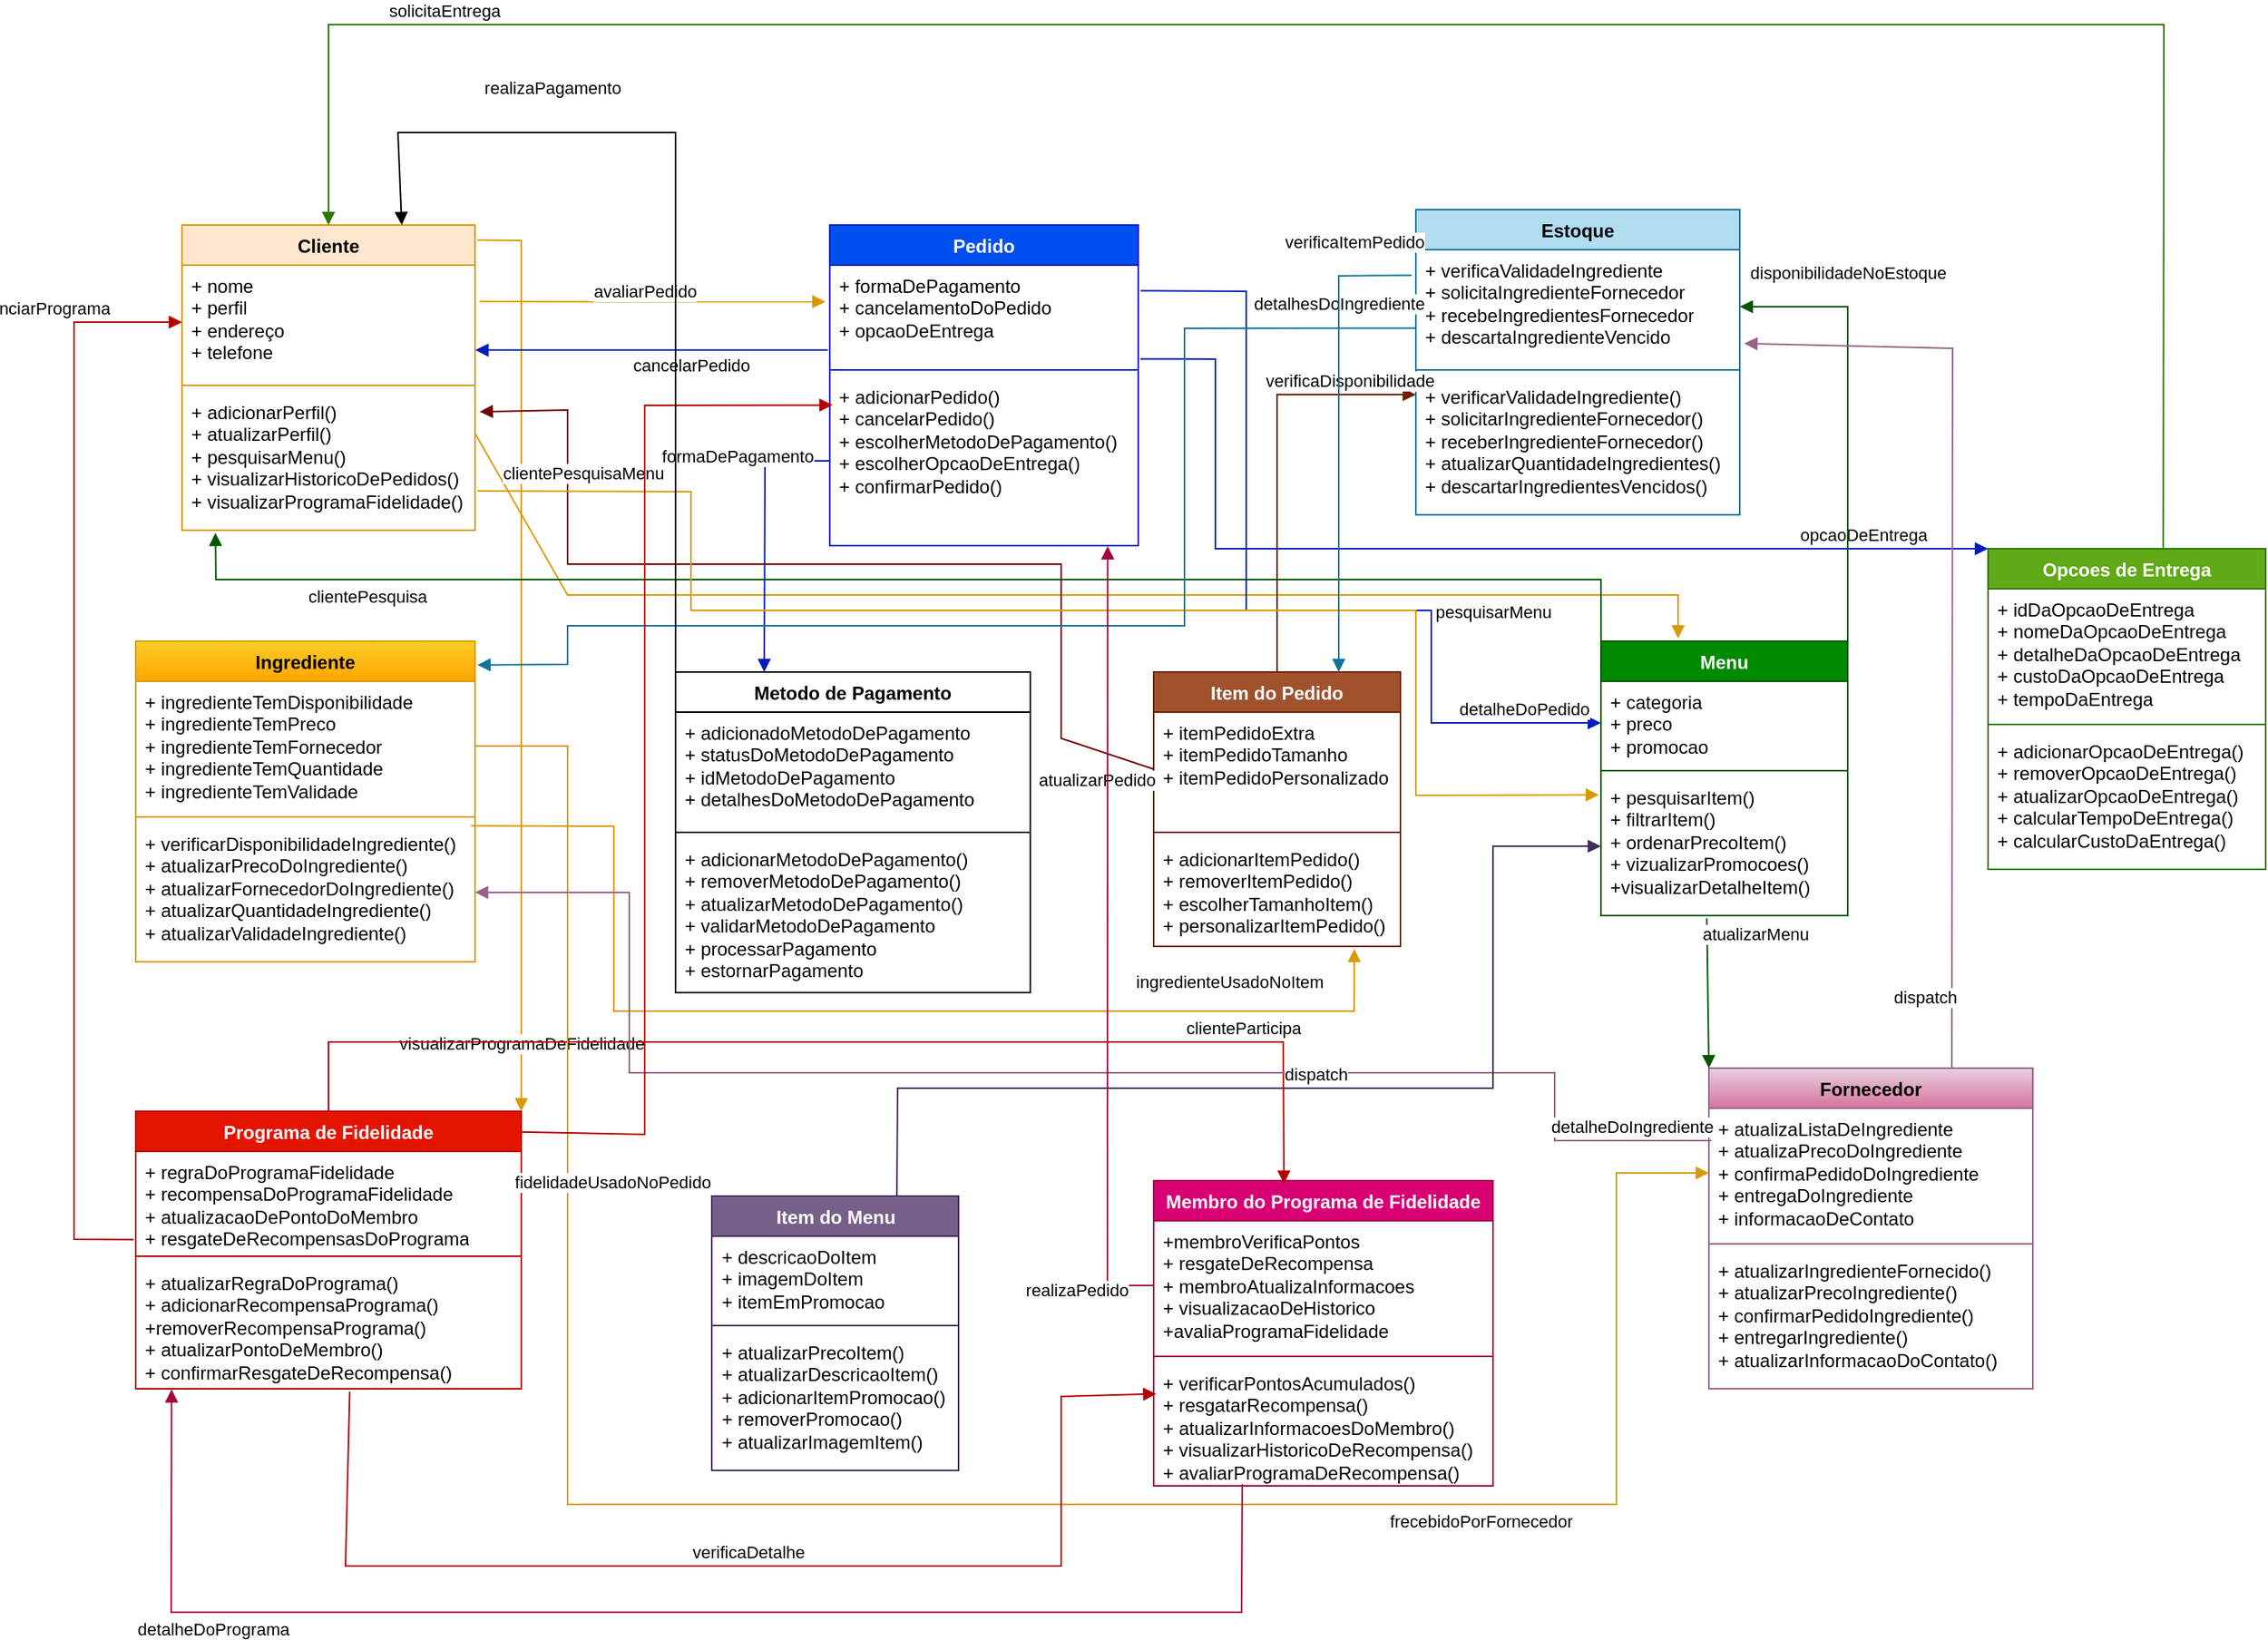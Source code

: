 <mxfile version="22.1.3" type="github">
  <diagram name="Página-1" id="5O7cRMRqZRUvrx7SDlgD">
    <mxGraphModel dx="2084" dy="1795" grid="1" gridSize="10" guides="1" tooltips="1" connect="1" arrows="1" fold="1" page="1" pageScale="1" pageWidth="827" pageHeight="1169" math="0" shadow="0">
      <root>
        <mxCell id="0" />
        <mxCell id="1" parent="0" />
        <mxCell id="g3hn1IlEVX78LOTDJilL-13" value="&lt;font style=&quot;vertical-align: inherit;&quot;&gt;&lt;font style=&quot;vertical-align: inherit;&quot;&gt;Cliente&lt;/font&gt;&lt;/font&gt;" style="swimlane;fontStyle=1;align=center;verticalAlign=top;childLayout=stackLayout;horizontal=1;startSize=26;horizontalStack=0;resizeParent=1;resizeParentMax=0;resizeLast=0;collapsible=1;marginBottom=0;whiteSpace=wrap;html=1;fillColor=#ffe6cc;strokeColor=#d79b00;" vertex="1" parent="1">
          <mxGeometry x="70" y="10" width="190" height="198" as="geometry">
            <mxRectangle x="40" y="10" width="80" height="30" as="alternateBounds" />
          </mxGeometry>
        </mxCell>
        <mxCell id="g3hn1IlEVX78LOTDJilL-14" value="&lt;font style=&quot;vertical-align: inherit;&quot;&gt;&lt;font style=&quot;vertical-align: inherit;&quot;&gt;&lt;font style=&quot;vertical-align: inherit;&quot;&gt;&lt;font style=&quot;vertical-align: inherit;&quot;&gt;&lt;font style=&quot;vertical-align: inherit;&quot;&gt;&lt;font style=&quot;vertical-align: inherit;&quot;&gt;+ nome &lt;/font&gt;&lt;/font&gt;&lt;br&gt;&lt;font style=&quot;vertical-align: inherit;&quot;&gt;&lt;font style=&quot;vertical-align: inherit;&quot;&gt;+ perfil &lt;/font&gt;&lt;/font&gt;&lt;br&gt;&lt;font style=&quot;vertical-align: inherit;&quot;&gt;&lt;font style=&quot;vertical-align: inherit;&quot;&gt;+ endereço &lt;/font&gt;&lt;/font&gt;&lt;br&gt;&lt;font style=&quot;vertical-align: inherit;&quot;&gt;&lt;font style=&quot;vertical-align: inherit;&quot;&gt;+ telefone&lt;/font&gt;&lt;/font&gt;&lt;br&gt;&lt;/font&gt;&lt;/font&gt;&lt;/font&gt;&lt;/font&gt;" style="text;strokeColor=none;fillColor=none;align=left;verticalAlign=top;spacingLeft=4;spacingRight=4;overflow=hidden;rotatable=0;points=[[0,0.5],[1,0.5]];portConstraint=eastwest;whiteSpace=wrap;html=1;" vertex="1" parent="g3hn1IlEVX78LOTDJilL-13">
          <mxGeometry y="26" width="190" height="74" as="geometry" />
        </mxCell>
        <mxCell id="g3hn1IlEVX78LOTDJilL-15" value="" style="line;strokeWidth=1;fillColor=none;align=left;verticalAlign=middle;spacingTop=-1;spacingLeft=3;spacingRight=3;rotatable=0;labelPosition=right;points=[];portConstraint=eastwest;strokeColor=inherit;" vertex="1" parent="g3hn1IlEVX78LOTDJilL-13">
          <mxGeometry y="100" width="190" height="8" as="geometry" />
        </mxCell>
        <mxCell id="g3hn1IlEVX78LOTDJilL-16" value="&lt;font style=&quot;vertical-align: inherit;&quot;&gt;&lt;font style=&quot;vertical-align: inherit;&quot;&gt;&lt;font style=&quot;vertical-align: inherit;&quot;&gt;&lt;font style=&quot;vertical-align: inherit;&quot;&gt;&lt;font style=&quot;vertical-align: inherit;&quot;&gt;&lt;font style=&quot;vertical-align: inherit;&quot;&gt;&lt;font style=&quot;vertical-align: inherit;&quot;&gt;&lt;font style=&quot;vertical-align: inherit;&quot;&gt;+ adicionarPerfil() &lt;/font&gt;&lt;/font&gt;&lt;/font&gt;&lt;/font&gt;&lt;/font&gt;&lt;/font&gt;&lt;br&gt;&lt;font style=&quot;vertical-align: inherit;&quot;&gt;&lt;font style=&quot;vertical-align: inherit;&quot;&gt;&lt;font style=&quot;vertical-align: inherit;&quot;&gt;&lt;font style=&quot;vertical-align: inherit;&quot;&gt;&lt;font style=&quot;vertical-align: inherit;&quot;&gt;&lt;font style=&quot;vertical-align: inherit;&quot;&gt;+ atualizarPerfil() &lt;/font&gt;&lt;/font&gt;&lt;/font&gt;&lt;/font&gt;&lt;br&gt;&lt;/font&gt;&lt;/font&gt;&lt;font style=&quot;vertical-align: inherit;&quot;&gt;&lt;font style=&quot;vertical-align: inherit;&quot;&gt;&lt;font style=&quot;vertical-align: inherit;&quot;&gt;&lt;font style=&quot;vertical-align: inherit;&quot;&gt;&lt;font style=&quot;vertical-align: inherit;&quot;&gt;&lt;font style=&quot;vertical-align: inherit;&quot;&gt;+ pesquisarMenu() &lt;/font&gt;&lt;/font&gt;&lt;/font&gt;&lt;/font&gt;&lt;br&gt;&lt;/font&gt;&lt;/font&gt;&lt;font style=&quot;vertical-align: inherit;&quot;&gt;&lt;font style=&quot;vertical-align: inherit;&quot;&gt;&lt;font style=&quot;vertical-align: inherit;&quot;&gt;&lt;font style=&quot;vertical-align: inherit;&quot;&gt;&lt;font style=&quot;vertical-align: inherit;&quot;&gt;&lt;font style=&quot;vertical-align: inherit;&quot;&gt;+ visualizarHistoricoDePedidos()&lt;/font&gt;&lt;/font&gt;&lt;br&gt;&lt;/font&gt;&lt;/font&gt;&lt;/font&gt;&lt;/font&gt;&lt;font style=&quot;vertical-align: inherit;&quot;&gt;&lt;font style=&quot;vertical-align: inherit;&quot;&gt;&lt;font style=&quot;vertical-align: inherit;&quot;&gt;&lt;font style=&quot;vertical-align: inherit;&quot;&gt; + visualizarProgramaFidelidade()&lt;/font&gt;&lt;/font&gt;&lt;/font&gt;&lt;/font&gt;&lt;br&gt;&lt;/font&gt;&lt;/font&gt;" style="text;strokeColor=none;fillColor=none;align=left;verticalAlign=top;spacingLeft=4;spacingRight=4;overflow=hidden;rotatable=0;points=[[0,0.5],[1,0.5]];portConstraint=eastwest;whiteSpace=wrap;html=1;" vertex="1" parent="g3hn1IlEVX78LOTDJilL-13">
          <mxGeometry y="108" width="190" height="90" as="geometry" />
        </mxCell>
        <mxCell id="g3hn1IlEVX78LOTDJilL-17" value="&lt;font style=&quot;vertical-align: inherit;&quot;&gt;&lt;font style=&quot;vertical-align: inherit;&quot;&gt;Pedido&lt;/font&gt;&lt;/font&gt;" style="swimlane;fontStyle=1;align=center;verticalAlign=top;childLayout=stackLayout;horizontal=1;startSize=26;horizontalStack=0;resizeParent=1;resizeParentMax=0;resizeLast=0;collapsible=1;marginBottom=0;whiteSpace=wrap;html=1;fillColor=#0050ef;fontColor=#ffffff;strokeColor=#001DBC;" vertex="1" parent="1">
          <mxGeometry x="490" y="10" width="200" height="208" as="geometry">
            <mxRectangle x="390" y="10" width="80" height="30" as="alternateBounds" />
          </mxGeometry>
        </mxCell>
        <mxCell id="g3hn1IlEVX78LOTDJilL-18" value="&lt;font style=&quot;vertical-align: inherit;&quot;&gt;&lt;font style=&quot;vertical-align: inherit;&quot;&gt;&lt;font style=&quot;vertical-align: inherit;&quot;&gt;&lt;font style=&quot;vertical-align: inherit;&quot;&gt;+ formaDePagamento &lt;/font&gt;&lt;/font&gt;&lt;br&gt;&lt;font style=&quot;vertical-align: inherit;&quot;&gt;&lt;font style=&quot;vertical-align: inherit;&quot;&gt;+ cancelamentoDoPedido&lt;br&gt;&lt;/font&gt;&lt;/font&gt;&lt;font style=&quot;vertical-align: inherit;&quot;&gt;&lt;font style=&quot;vertical-align: inherit;&quot;&gt;+ opcaoDeEntrega&lt;/font&gt;&lt;/font&gt;&lt;br&gt;&lt;/font&gt;&lt;/font&gt;" style="text;strokeColor=none;fillColor=none;align=left;verticalAlign=top;spacingLeft=4;spacingRight=4;overflow=hidden;rotatable=0;points=[[0,0.5],[1,0.5]];portConstraint=eastwest;whiteSpace=wrap;html=1;" vertex="1" parent="g3hn1IlEVX78LOTDJilL-17">
          <mxGeometry y="26" width="200" height="64" as="geometry" />
        </mxCell>
        <mxCell id="g3hn1IlEVX78LOTDJilL-19" value="" style="line;strokeWidth=1;fillColor=none;align=left;verticalAlign=middle;spacingTop=-1;spacingLeft=3;spacingRight=3;rotatable=0;labelPosition=right;points=[];portConstraint=eastwest;strokeColor=inherit;" vertex="1" parent="g3hn1IlEVX78LOTDJilL-17">
          <mxGeometry y="90" width="200" height="8" as="geometry" />
        </mxCell>
        <mxCell id="g3hn1IlEVX78LOTDJilL-20" value="&lt;font style=&quot;vertical-align: inherit;&quot;&gt;&lt;font style=&quot;vertical-align: inherit;&quot;&gt;&lt;font style=&quot;vertical-align: inherit;&quot;&gt;&lt;font style=&quot;vertical-align: inherit;&quot;&gt;&lt;font style=&quot;vertical-align: inherit;&quot;&gt;&lt;font style=&quot;vertical-align: inherit;&quot;&gt;&lt;font style=&quot;vertical-align: inherit;&quot;&gt;&lt;font style=&quot;vertical-align: inherit;&quot;&gt;+ adicionarPedido() &lt;/font&gt;&lt;/font&gt;&lt;/font&gt;&lt;/font&gt;&lt;br&gt;&lt;font style=&quot;vertical-align: inherit;&quot;&gt;&lt;font style=&quot;vertical-align: inherit;&quot;&gt;&lt;font style=&quot;vertical-align: inherit;&quot;&gt;&lt;font style=&quot;vertical-align: inherit;&quot;&gt;+ cancelarPedido() &lt;/font&gt;&lt;/font&gt;&lt;/font&gt;&lt;/font&gt;&lt;/font&gt;&lt;/font&gt;&lt;br&gt;&lt;font style=&quot;vertical-align: inherit;&quot;&gt;&lt;font style=&quot;vertical-align: inherit;&quot;&gt;&lt;font style=&quot;vertical-align: inherit;&quot;&gt;&lt;font style=&quot;vertical-align: inherit;&quot;&gt;&lt;font style=&quot;vertical-align: inherit;&quot;&gt;&lt;font style=&quot;vertical-align: inherit;&quot;&gt;+ escolherMetodoDePagamento()&lt;br&gt;&lt;/font&gt;&lt;/font&gt;&lt;/font&gt;&lt;/font&gt;&lt;/font&gt;&lt;/font&gt;&lt;font style=&quot;vertical-align: inherit;&quot;&gt;&lt;font style=&quot;vertical-align: inherit;&quot;&gt;+ escolherOpcaoDeEntrega()&lt;br&gt;&lt;/font&gt;&lt;/font&gt;&lt;font style=&quot;vertical-align: inherit;&quot;&gt;&lt;font style=&quot;vertical-align: inherit;&quot;&gt;+ confirmarPedido()&lt;/font&gt;&lt;/font&gt;&lt;br&gt;&lt;/font&gt;&lt;/font&gt;" style="text;strokeColor=none;fillColor=none;align=left;verticalAlign=top;spacingLeft=4;spacingRight=4;overflow=hidden;rotatable=0;points=[[0,0.5],[1,0.5]];portConstraint=eastwest;whiteSpace=wrap;html=1;" vertex="1" parent="g3hn1IlEVX78LOTDJilL-17">
          <mxGeometry y="98" width="200" height="110" as="geometry" />
        </mxCell>
        <mxCell id="g3hn1IlEVX78LOTDJilL-21" value="&lt;font style=&quot;vertical-align: inherit;&quot;&gt;&lt;font style=&quot;vertical-align: inherit;&quot;&gt;Item do Pedido&lt;/font&gt;&lt;/font&gt;" style="swimlane;fontStyle=1;align=center;verticalAlign=top;childLayout=stackLayout;horizontal=1;startSize=26;horizontalStack=0;resizeParent=1;resizeParentMax=0;resizeLast=0;collapsible=1;marginBottom=0;whiteSpace=wrap;html=1;fillColor=#a0522d;fontColor=#ffffff;strokeColor=#6D1F00;" vertex="1" parent="1">
          <mxGeometry x="700" y="300" width="160" height="178" as="geometry">
            <mxRectangle x="740" y="10" width="130" height="30" as="alternateBounds" />
          </mxGeometry>
        </mxCell>
        <mxCell id="g3hn1IlEVX78LOTDJilL-22" value="&lt;font style=&quot;vertical-align: inherit;&quot;&gt;&lt;font style=&quot;vertical-align: inherit;&quot;&gt;&lt;font style=&quot;vertical-align: inherit;&quot;&gt;&lt;font style=&quot;vertical-align: inherit;&quot;&gt;+ itemPedidoExtra&lt;br&gt;+ itemPedidoTamanho&lt;br&gt;+ itemPedidoPersonalizado&lt;br&gt;&lt;/font&gt;&lt;/font&gt;&lt;/font&gt;&lt;/font&gt;" style="text;strokeColor=none;fillColor=none;align=left;verticalAlign=top;spacingLeft=4;spacingRight=4;overflow=hidden;rotatable=0;points=[[0,0.5],[1,0.5]];portConstraint=eastwest;whiteSpace=wrap;html=1;" vertex="1" parent="g3hn1IlEVX78LOTDJilL-21">
          <mxGeometry y="26" width="160" height="74" as="geometry" />
        </mxCell>
        <mxCell id="g3hn1IlEVX78LOTDJilL-23" value="" style="line;strokeWidth=1;fillColor=none;align=left;verticalAlign=middle;spacingTop=-1;spacingLeft=3;spacingRight=3;rotatable=0;labelPosition=right;points=[];portConstraint=eastwest;strokeColor=inherit;" vertex="1" parent="g3hn1IlEVX78LOTDJilL-21">
          <mxGeometry y="100" width="160" height="8" as="geometry" />
        </mxCell>
        <mxCell id="g3hn1IlEVX78LOTDJilL-24" value="&lt;font style=&quot;vertical-align: inherit;&quot;&gt;&lt;font style=&quot;vertical-align: inherit;&quot;&gt;&lt;font style=&quot;vertical-align: inherit;&quot;&gt;&lt;font style=&quot;vertical-align: inherit;&quot;&gt;+ adicionarItemPedido()&lt;br&gt;+ removerItemPedido()&lt;br&gt;+ escolherTamanhoItem()&lt;br&gt;+ personalizarItemPedido()&lt;br&gt;&lt;/font&gt;&lt;/font&gt;&lt;/font&gt;&lt;/font&gt;" style="text;strokeColor=none;fillColor=none;align=left;verticalAlign=top;spacingLeft=4;spacingRight=4;overflow=hidden;rotatable=0;points=[[0,0.5],[1,0.5]];portConstraint=eastwest;whiteSpace=wrap;html=1;" vertex="1" parent="g3hn1IlEVX78LOTDJilL-21">
          <mxGeometry y="108" width="160" height="70" as="geometry" />
        </mxCell>
        <mxCell id="g3hn1IlEVX78LOTDJilL-25" value="&lt;font style=&quot;vertical-align: inherit;&quot;&gt;&lt;font style=&quot;vertical-align: inherit;&quot;&gt;Menu&lt;/font&gt;&lt;/font&gt;" style="swimlane;fontStyle=1;align=center;verticalAlign=top;childLayout=stackLayout;horizontal=1;startSize=26;horizontalStack=0;resizeParent=1;resizeParentMax=0;resizeLast=0;collapsible=1;marginBottom=0;whiteSpace=wrap;html=1;fillColor=#008a00;fontColor=#ffffff;strokeColor=#005700;" vertex="1" parent="1">
          <mxGeometry x="990" y="280" width="160" height="178" as="geometry">
            <mxRectangle x="990" y="10" width="70" height="30" as="alternateBounds" />
          </mxGeometry>
        </mxCell>
        <mxCell id="g3hn1IlEVX78LOTDJilL-26" value="&lt;font style=&quot;vertical-align: inherit;&quot;&gt;&lt;font style=&quot;vertical-align: inherit;&quot;&gt;+ categoria&lt;br&gt;+ preco&lt;br&gt;+ promocao&lt;br&gt;&lt;br&gt;&lt;/font&gt;&lt;/font&gt;" style="text;strokeColor=none;fillColor=none;align=left;verticalAlign=top;spacingLeft=4;spacingRight=4;overflow=hidden;rotatable=0;points=[[0,0.5],[1,0.5]];portConstraint=eastwest;whiteSpace=wrap;html=1;" vertex="1" parent="g3hn1IlEVX78LOTDJilL-25">
          <mxGeometry y="26" width="160" height="54" as="geometry" />
        </mxCell>
        <mxCell id="g3hn1IlEVX78LOTDJilL-27" value="" style="line;strokeWidth=1;fillColor=none;align=left;verticalAlign=middle;spacingTop=-1;spacingLeft=3;spacingRight=3;rotatable=0;labelPosition=right;points=[];portConstraint=eastwest;strokeColor=inherit;" vertex="1" parent="g3hn1IlEVX78LOTDJilL-25">
          <mxGeometry y="80" width="160" height="8" as="geometry" />
        </mxCell>
        <mxCell id="g3hn1IlEVX78LOTDJilL-28" value="&lt;font style=&quot;vertical-align: inherit;&quot;&gt;&lt;font style=&quot;vertical-align: inherit;&quot;&gt;+ pesquisarItem()&lt;br&gt;+ filtrarItem()&lt;br&gt;+ ordenarPrecoItem()&lt;br&gt;+ vizualizarPromocoes()&lt;br&gt;+visualizarDetalheItem()&lt;br&gt;&lt;/font&gt;&lt;/font&gt;" style="text;strokeColor=none;fillColor=none;align=left;verticalAlign=top;spacingLeft=4;spacingRight=4;overflow=hidden;rotatable=0;points=[[0,0.5],[1,0.5]];portConstraint=eastwest;whiteSpace=wrap;html=1;" vertex="1" parent="g3hn1IlEVX78LOTDJilL-25">
          <mxGeometry y="88" width="160" height="90" as="geometry" />
        </mxCell>
        <mxCell id="g3hn1IlEVX78LOTDJilL-29" value="&lt;font style=&quot;vertical-align: inherit;&quot;&gt;&lt;font style=&quot;vertical-align: inherit;&quot;&gt;Item do Menu&lt;/font&gt;&lt;/font&gt;" style="swimlane;fontStyle=1;align=center;verticalAlign=top;childLayout=stackLayout;horizontal=1;startSize=26;horizontalStack=0;resizeParent=1;resizeParentMax=0;resizeLast=0;collapsible=1;marginBottom=0;whiteSpace=wrap;html=1;fillColor=#76608a;fontColor=#ffffff;strokeColor=#432D57;" vertex="1" parent="1">
          <mxGeometry x="413.5" y="640" width="160" height="178" as="geometry">
            <mxRectangle x="400" y="280" width="120" height="30" as="alternateBounds" />
          </mxGeometry>
        </mxCell>
        <mxCell id="g3hn1IlEVX78LOTDJilL-30" value="&lt;font style=&quot;vertical-align: inherit;&quot;&gt;&lt;font style=&quot;vertical-align: inherit;&quot;&gt;+ descricaoDoItem&lt;br&gt;+ imagemDoItem&lt;br&gt;+ itemEmPromocao&lt;br&gt;&lt;/font&gt;&lt;/font&gt;" style="text;strokeColor=none;fillColor=none;align=left;verticalAlign=top;spacingLeft=4;spacingRight=4;overflow=hidden;rotatable=0;points=[[0,0.5],[1,0.5]];portConstraint=eastwest;whiteSpace=wrap;html=1;" vertex="1" parent="g3hn1IlEVX78LOTDJilL-29">
          <mxGeometry y="26" width="160" height="54" as="geometry" />
        </mxCell>
        <mxCell id="g3hn1IlEVX78LOTDJilL-31" value="" style="line;strokeWidth=1;fillColor=none;align=left;verticalAlign=middle;spacingTop=-1;spacingLeft=3;spacingRight=3;rotatable=0;labelPosition=right;points=[];portConstraint=eastwest;strokeColor=inherit;" vertex="1" parent="g3hn1IlEVX78LOTDJilL-29">
          <mxGeometry y="80" width="160" height="8" as="geometry" />
        </mxCell>
        <mxCell id="g3hn1IlEVX78LOTDJilL-32" value="&lt;font style=&quot;vertical-align: inherit;&quot;&gt;&lt;font style=&quot;vertical-align: inherit;&quot;&gt;+ atualizarPrecoItem()&lt;br&gt;+ atualizarDescricaoItem()&lt;br&gt;+ adicionarItemPromocao()&lt;br&gt;+ removerPromocao()&lt;br&gt;+ atualizarImagemItem()&lt;br&gt;&lt;/font&gt;&lt;/font&gt;" style="text;strokeColor=none;fillColor=none;align=left;verticalAlign=top;spacingLeft=4;spacingRight=4;overflow=hidden;rotatable=0;points=[[0,0.5],[1,0.5]];portConstraint=eastwest;whiteSpace=wrap;html=1;" vertex="1" parent="g3hn1IlEVX78LOTDJilL-29">
          <mxGeometry y="88" width="160" height="90" as="geometry" />
        </mxCell>
        <mxCell id="g3hn1IlEVX78LOTDJilL-33" value="&lt;font style=&quot;vertical-align: inherit;&quot;&gt;&lt;font style=&quot;vertical-align: inherit;&quot;&gt;Estoque&lt;/font&gt;&lt;/font&gt;" style="swimlane;fontStyle=1;align=center;verticalAlign=top;childLayout=stackLayout;horizontal=1;startSize=26;horizontalStack=0;resizeParent=1;resizeParentMax=0;resizeLast=0;collapsible=1;marginBottom=0;whiteSpace=wrap;html=1;fillColor=#b1ddf0;strokeColor=#10739e;" vertex="1" parent="1">
          <mxGeometry x="870" width="210" height="198" as="geometry">
            <mxRectangle x="720" y="280" width="90" height="30" as="alternateBounds" />
          </mxGeometry>
        </mxCell>
        <mxCell id="g3hn1IlEVX78LOTDJilL-34" value="&lt;font style=&quot;vertical-align: inherit;&quot;&gt;&lt;font style=&quot;vertical-align: inherit;&quot;&gt;+ verificaValidadeIngrediente&lt;br&gt;+ solicitaIngredienteFornecedor&lt;br&gt;+ recebeIngredientesFornecedor&lt;br&gt;+ descartaIngredienteVencido&lt;br&gt;&lt;/font&gt;&lt;/font&gt;" style="text;strokeColor=none;fillColor=none;align=left;verticalAlign=top;spacingLeft=4;spacingRight=4;overflow=hidden;rotatable=0;points=[[0,0.5],[1,0.5]];portConstraint=eastwest;whiteSpace=wrap;html=1;" vertex="1" parent="g3hn1IlEVX78LOTDJilL-33">
          <mxGeometry y="26" width="210" height="74" as="geometry" />
        </mxCell>
        <mxCell id="g3hn1IlEVX78LOTDJilL-35" value="" style="line;strokeWidth=1;fillColor=none;align=left;verticalAlign=middle;spacingTop=-1;spacingLeft=3;spacingRight=3;rotatable=0;labelPosition=right;points=[];portConstraint=eastwest;strokeColor=inherit;" vertex="1" parent="g3hn1IlEVX78LOTDJilL-33">
          <mxGeometry y="100" width="210" height="8" as="geometry" />
        </mxCell>
        <mxCell id="g3hn1IlEVX78LOTDJilL-36" value="&lt;font style=&quot;vertical-align: inherit;&quot;&gt;&lt;font style=&quot;vertical-align: inherit;&quot;&gt;&lt;font style=&quot;vertical-align: inherit;&quot;&gt;&lt;font style=&quot;vertical-align: inherit;&quot;&gt;+ verificarValidadeIngrediente()&lt;br&gt;+ solicitarIngredienteFornecedor()&lt;br&gt;+ receberIngredienteFornecedor()&lt;br&gt;+ atualizarQuantidadeIngredientes()&lt;br&gt;+ descartarIngredientesVencidos()&lt;br&gt;&lt;/font&gt;&lt;/font&gt;&lt;/font&gt;&lt;/font&gt;" style="text;strokeColor=none;fillColor=none;align=left;verticalAlign=top;spacingLeft=4;spacingRight=4;overflow=hidden;rotatable=0;points=[[0,0.5],[1,0.5]];portConstraint=eastwest;whiteSpace=wrap;html=1;" vertex="1" parent="g3hn1IlEVX78LOTDJilL-33">
          <mxGeometry y="108" width="210" height="90" as="geometry" />
        </mxCell>
        <mxCell id="g3hn1IlEVX78LOTDJilL-37" value="&lt;font style=&quot;vertical-align: inherit;&quot;&gt;&lt;font style=&quot;vertical-align: inherit;&quot;&gt;Ingrediente&lt;/font&gt;&lt;/font&gt;" style="swimlane;fontStyle=1;align=center;verticalAlign=top;childLayout=stackLayout;horizontal=1;startSize=26;horizontalStack=0;resizeParent=1;resizeParentMax=0;resizeLast=0;collapsible=1;marginBottom=0;whiteSpace=wrap;html=1;fillColor=#ffcd28;gradientColor=#ffa500;strokeColor=#d79b00;" vertex="1" parent="1">
          <mxGeometry x="40" y="280" width="220" height="208" as="geometry">
            <mxRectangle x="40" y="250" width="110" height="30" as="alternateBounds" />
          </mxGeometry>
        </mxCell>
        <mxCell id="g3hn1IlEVX78LOTDJilL-38" value="&lt;font style=&quot;vertical-align: inherit;&quot;&gt;&lt;font style=&quot;vertical-align: inherit;&quot;&gt;+ ingredienteTemDisponibilidade&lt;br&gt;+ ingredienteTemPreco&lt;br&gt;+ ingredienteTemFornecedor&lt;br&gt;+ ingredienteTemQuantidade&lt;br&gt;+ ingredienteTemValidade&lt;br&gt;&lt;/font&gt;&lt;/font&gt;" style="text;strokeColor=none;fillColor=none;align=left;verticalAlign=top;spacingLeft=4;spacingRight=4;overflow=hidden;rotatable=0;points=[[0,0.5],[1,0.5]];portConstraint=eastwest;whiteSpace=wrap;html=1;" vertex="1" parent="g3hn1IlEVX78LOTDJilL-37">
          <mxGeometry y="26" width="220" height="84" as="geometry" />
        </mxCell>
        <mxCell id="g3hn1IlEVX78LOTDJilL-39" value="" style="line;strokeWidth=1;fillColor=none;align=left;verticalAlign=middle;spacingTop=-1;spacingLeft=3;spacingRight=3;rotatable=0;labelPosition=right;points=[];portConstraint=eastwest;strokeColor=inherit;" vertex="1" parent="g3hn1IlEVX78LOTDJilL-37">
          <mxGeometry y="110" width="220" height="8" as="geometry" />
        </mxCell>
        <mxCell id="g3hn1IlEVX78LOTDJilL-40" value="&lt;font style=&quot;vertical-align: inherit;&quot;&gt;&lt;font style=&quot;vertical-align: inherit;&quot;&gt;&lt;font style=&quot;vertical-align: inherit;&quot;&gt;&lt;font style=&quot;vertical-align: inherit;&quot;&gt;+ verificarDisponibilidadeIngrediente()&lt;br&gt;+ atualizarPrecoDoIngrediente()&lt;br&gt;+ atualizarFornecedorDoIngrediente()&lt;br&gt;+ atualizarQuantidadeIngrediente()&lt;br&gt;+ atualizarValidadeIngrediente()&lt;br&gt;&lt;/font&gt;&lt;/font&gt;&lt;/font&gt;&lt;/font&gt;" style="text;strokeColor=none;fillColor=none;align=left;verticalAlign=top;spacingLeft=4;spacingRight=4;overflow=hidden;rotatable=0;points=[[0,0.5],[1,0.5]];portConstraint=eastwest;whiteSpace=wrap;html=1;" vertex="1" parent="g3hn1IlEVX78LOTDJilL-37">
          <mxGeometry y="118" width="220" height="90" as="geometry" />
        </mxCell>
        <mxCell id="g3hn1IlEVX78LOTDJilL-41" value="&lt;font style=&quot;vertical-align: inherit;&quot;&gt;&lt;font style=&quot;vertical-align: inherit;&quot;&gt;Fornecedor&lt;/font&gt;&lt;/font&gt;" style="swimlane;fontStyle=1;align=center;verticalAlign=top;childLayout=stackLayout;horizontal=1;startSize=26;horizontalStack=0;resizeParent=1;resizeParentMax=0;resizeLast=0;collapsible=1;marginBottom=0;whiteSpace=wrap;html=1;fillColor=#e6d0de;gradientColor=#d5739d;strokeColor=#996185;" vertex="1" parent="1">
          <mxGeometry x="1060" y="557" width="210" height="208" as="geometry">
            <mxRectangle x="1000" y="280" width="110" height="30" as="alternateBounds" />
          </mxGeometry>
        </mxCell>
        <mxCell id="g3hn1IlEVX78LOTDJilL-42" value="&lt;font style=&quot;vertical-align: inherit;&quot;&gt;&lt;font style=&quot;vertical-align: inherit;&quot;&gt;+ atualizaListaDeIngrediente&lt;br&gt;+ atualizaPrecoDoIngrediente&lt;br&gt;+ confirmaPedidoDoIngrediente&lt;br&gt;+ entregaDoIngrediente&lt;br&gt;+ informacaoDeContato&lt;br&gt;&lt;/font&gt;&lt;/font&gt;" style="text;strokeColor=none;fillColor=none;align=left;verticalAlign=top;spacingLeft=4;spacingRight=4;overflow=hidden;rotatable=0;points=[[0,0.5],[1,0.5]];portConstraint=eastwest;whiteSpace=wrap;html=1;" vertex="1" parent="g3hn1IlEVX78LOTDJilL-41">
          <mxGeometry y="26" width="210" height="84" as="geometry" />
        </mxCell>
        <mxCell id="g3hn1IlEVX78LOTDJilL-43" value="" style="line;strokeWidth=1;fillColor=none;align=left;verticalAlign=middle;spacingTop=-1;spacingLeft=3;spacingRight=3;rotatable=0;labelPosition=right;points=[];portConstraint=eastwest;strokeColor=inherit;" vertex="1" parent="g3hn1IlEVX78LOTDJilL-41">
          <mxGeometry y="110" width="210" height="8" as="geometry" />
        </mxCell>
        <mxCell id="g3hn1IlEVX78LOTDJilL-44" value="&lt;font style=&quot;vertical-align: inherit;&quot;&gt;&lt;font style=&quot;vertical-align: inherit;&quot;&gt;+ atualizarIngredienteFornecido()&lt;br&gt;+ atualizarPrecoIngrediente()&lt;br&gt;+ confirmarPedidoIngrediente()&lt;br&gt;+ entregarIngrediente()&lt;br&gt;+ atualizarInformacaoDoContato()&lt;br&gt;&lt;/font&gt;&lt;/font&gt;" style="text;strokeColor=none;fillColor=none;align=left;verticalAlign=top;spacingLeft=4;spacingRight=4;overflow=hidden;rotatable=0;points=[[0,0.5],[1,0.5]];portConstraint=eastwest;whiteSpace=wrap;html=1;" vertex="1" parent="g3hn1IlEVX78LOTDJilL-41">
          <mxGeometry y="118" width="210" height="90" as="geometry" />
        </mxCell>
        <mxCell id="g3hn1IlEVX78LOTDJilL-45" value="&lt;font style=&quot;vertical-align: inherit;&quot;&gt;&lt;font style=&quot;vertical-align: inherit;&quot;&gt;Programa de Fidelidade&lt;/font&gt;&lt;/font&gt;" style="swimlane;fontStyle=1;align=center;verticalAlign=top;childLayout=stackLayout;horizontal=1;startSize=26;horizontalStack=0;resizeParent=1;resizeParentMax=0;resizeLast=0;collapsible=1;marginBottom=0;whiteSpace=wrap;html=1;fillColor=#e51400;fontColor=#ffffff;strokeColor=#B20000;" vertex="1" parent="1">
          <mxGeometry x="40" y="585" width="250" height="180" as="geometry">
            <mxRectangle x="400" y="585" width="180" height="30" as="alternateBounds" />
          </mxGeometry>
        </mxCell>
        <mxCell id="g3hn1IlEVX78LOTDJilL-46" value="&lt;font style=&quot;vertical-align: inherit;&quot;&gt;&lt;font style=&quot;vertical-align: inherit;&quot;&gt;&lt;font style=&quot;vertical-align: inherit;&quot;&gt;&lt;font style=&quot;vertical-align: inherit;&quot;&gt;+ regraDoProgramaFidelidade&lt;br&gt;+ recompensaDoProgramaFidelidade&lt;br&gt;+ atualizacaoDePontoDoMembro&lt;br&gt;+ resgateDeRecompensasDoPrograma&lt;br&gt;&lt;/font&gt;&lt;/font&gt;&lt;/font&gt;&lt;/font&gt;" style="text;strokeColor=none;fillColor=none;align=left;verticalAlign=top;spacingLeft=4;spacingRight=4;overflow=hidden;rotatable=0;points=[[0,0.5],[1,0.5]];portConstraint=eastwest;whiteSpace=wrap;html=1;" vertex="1" parent="g3hn1IlEVX78LOTDJilL-45">
          <mxGeometry y="26" width="250" height="64" as="geometry" />
        </mxCell>
        <mxCell id="g3hn1IlEVX78LOTDJilL-47" value="" style="line;strokeWidth=1;fillColor=none;align=left;verticalAlign=middle;spacingTop=-1;spacingLeft=3;spacingRight=3;rotatable=0;labelPosition=right;points=[];portConstraint=eastwest;strokeColor=inherit;" vertex="1" parent="g3hn1IlEVX78LOTDJilL-45">
          <mxGeometry y="90" width="250" height="8" as="geometry" />
        </mxCell>
        <mxCell id="g3hn1IlEVX78LOTDJilL-48" value="&lt;font style=&quot;vertical-align: inherit;&quot;&gt;&lt;font style=&quot;vertical-align: inherit;&quot;&gt;&lt;font style=&quot;vertical-align: inherit;&quot;&gt;&lt;font style=&quot;vertical-align: inherit;&quot;&gt;+ atualizarRegraDoPrograma() &lt;/font&gt;&lt;/font&gt;&lt;br&gt;&lt;font style=&quot;vertical-align: inherit;&quot;&gt;&lt;font style=&quot;vertical-align: inherit;&quot;&gt;+ adicionarRecompensaPrograma()&lt;br&gt;&lt;/font&gt;&lt;/font&gt;&lt;font style=&quot;vertical-align: inherit;&quot;&gt;&lt;font style=&quot;vertical-align: inherit;&quot;&gt;+removerRecompensaPrograma()&lt;br&gt;&lt;/font&gt;&lt;/font&gt;&lt;font style=&quot;vertical-align: inherit;&quot;&gt;&lt;font style=&quot;vertical-align: inherit;&quot;&gt;+ atualizarPontoDeMembro()&lt;br&gt;&lt;/font&gt;&lt;/font&gt;&lt;font style=&quot;vertical-align: inherit;&quot;&gt;&lt;font style=&quot;vertical-align: inherit;&quot;&gt;+ confirmarResgateDeRecompensa()&lt;/font&gt;&lt;/font&gt;&lt;br&gt;&lt;/font&gt;&lt;/font&gt;" style="text;strokeColor=none;fillColor=none;align=left;verticalAlign=top;spacingLeft=4;spacingRight=4;overflow=hidden;rotatable=0;points=[[0,0.5],[1,0.5]];portConstraint=eastwest;whiteSpace=wrap;html=1;" vertex="1" parent="g3hn1IlEVX78LOTDJilL-45">
          <mxGeometry y="98" width="250" height="82" as="geometry" />
        </mxCell>
        <mxCell id="g3hn1IlEVX78LOTDJilL-49" value="&lt;font style=&quot;vertical-align: inherit;&quot;&gt;&lt;font style=&quot;vertical-align: inherit;&quot;&gt;Membro do Programa de Fidelidade&lt;/font&gt;&lt;/font&gt;" style="swimlane;fontStyle=1;align=center;verticalAlign=top;childLayout=stackLayout;horizontal=1;startSize=26;horizontalStack=0;resizeParent=1;resizeParentMax=0;resizeLast=0;collapsible=1;marginBottom=0;whiteSpace=wrap;html=1;fillColor=#d80073;strokeColor=#A50040;fontColor=#ffffff;" vertex="1" parent="1">
          <mxGeometry x="700" y="630" width="220" height="198" as="geometry">
            <mxRectangle x="827" y="585" width="240" height="30" as="alternateBounds" />
          </mxGeometry>
        </mxCell>
        <mxCell id="g3hn1IlEVX78LOTDJilL-50" value="&lt;font style=&quot;vertical-align: inherit;&quot;&gt;&lt;font style=&quot;vertical-align: inherit;&quot;&gt;+membroVerificaPontos&lt;br&gt;+ resgateDeRecompensa&lt;br&gt;+ membroAtualizaInformacoes&lt;br&gt;+ visualizacaoDeHistorico&lt;br&gt;+avaliaProgramaFidelidade&lt;br&gt;&lt;/font&gt;&lt;/font&gt;" style="text;strokeColor=none;fillColor=none;align=left;verticalAlign=top;spacingLeft=4;spacingRight=4;overflow=hidden;rotatable=0;points=[[0,0.5],[1,0.5]];portConstraint=eastwest;whiteSpace=wrap;html=1;" vertex="1" parent="g3hn1IlEVX78LOTDJilL-49">
          <mxGeometry y="26" width="220" height="84" as="geometry" />
        </mxCell>
        <mxCell id="g3hn1IlEVX78LOTDJilL-51" value="" style="line;strokeWidth=1;fillColor=none;align=left;verticalAlign=middle;spacingTop=-1;spacingLeft=3;spacingRight=3;rotatable=0;labelPosition=right;points=[];portConstraint=eastwest;strokeColor=inherit;" vertex="1" parent="g3hn1IlEVX78LOTDJilL-49">
          <mxGeometry y="110" width="220" height="8" as="geometry" />
        </mxCell>
        <mxCell id="g3hn1IlEVX78LOTDJilL-52" value="&lt;font style=&quot;vertical-align: inherit;&quot;&gt;&lt;font style=&quot;vertical-align: inherit;&quot;&gt;&lt;font style=&quot;vertical-align: inherit;&quot;&gt;&lt;font style=&quot;vertical-align: inherit;&quot;&gt;+ verificarPontosAcumulados() &lt;/font&gt;&lt;/font&gt;&lt;br&gt;&lt;font style=&quot;vertical-align: inherit;&quot;&gt;&lt;font style=&quot;vertical-align: inherit;&quot;&gt;+ resgatarRecompensa() &lt;/font&gt;&lt;/font&gt;&lt;br&gt;&lt;font style=&quot;vertical-align: inherit;&quot;&gt;&lt;font style=&quot;vertical-align: inherit;&quot;&gt;+ atualizarInformacoesDoMembro() &lt;/font&gt;&lt;/font&gt;&lt;br&gt;&lt;font style=&quot;vertical-align: inherit;&quot;&gt;&lt;font style=&quot;vertical-align: inherit;&quot;&gt;+ visualizarHistoricoDeRecompensa()&lt;br&gt;&lt;/font&gt;&lt;/font&gt;&lt;font style=&quot;vertical-align: inherit;&quot;&gt;&lt;font style=&quot;vertical-align: inherit;&quot;&gt;+ avaliarProgramaDeRecompensa()&lt;/font&gt;&lt;/font&gt;&lt;br&gt;&lt;/font&gt;&lt;/font&gt;" style="text;strokeColor=none;fillColor=none;align=left;verticalAlign=top;spacingLeft=4;spacingRight=4;overflow=hidden;rotatable=0;points=[[0,0.5],[1,0.5]];portConstraint=eastwest;whiteSpace=wrap;html=1;" vertex="1" parent="g3hn1IlEVX78LOTDJilL-49">
          <mxGeometry y="118" width="220" height="80" as="geometry" />
        </mxCell>
        <mxCell id="g3hn1IlEVX78LOTDJilL-54" value="" style="html=1;verticalAlign=bottom;endArrow=block;curved=0;rounded=0;exitX=1.016;exitY=0.32;exitDx=0;exitDy=0;exitPerimeter=0;entryX=-0.014;entryY=0.371;entryDx=0;entryDy=0;entryPerimeter=0;fillColor=#ffe6cc;strokeColor=#d79b00;" edge="1" parent="1" source="g3hn1IlEVX78LOTDJilL-14" target="g3hn1IlEVX78LOTDJilL-18">
          <mxGeometry width="80" relative="1" as="geometry">
            <mxPoint x="290" y="60" as="sourcePoint" />
            <mxPoint x="370" y="60" as="targetPoint" />
          </mxGeometry>
        </mxCell>
        <mxCell id="g3hn1IlEVX78LOTDJilL-56" value="avaliarPedido" style="edgeLabel;html=1;align=center;verticalAlign=middle;resizable=0;points=[];" vertex="1" connectable="0" parent="g3hn1IlEVX78LOTDJilL-54">
          <mxGeometry x="-0.044" y="7" relative="1" as="geometry">
            <mxPoint as="offset" />
          </mxGeometry>
        </mxCell>
        <mxCell id="g3hn1IlEVX78LOTDJilL-55" value="pesquisarMenu" style="html=1;verticalAlign=bottom;endArrow=block;curved=0;rounded=0;exitX=1.001;exitY=0.305;exitDx=0;exitDy=0;exitPerimeter=0;entryX=0.313;entryY=-0.01;entryDx=0;entryDy=0;entryPerimeter=0;fillColor=#ffe6cc;strokeColor=#d79b00;" edge="1" parent="1" source="g3hn1IlEVX78LOTDJilL-16" target="g3hn1IlEVX78LOTDJilL-25">
          <mxGeometry x="0.659" y="-20" width="80" relative="1" as="geometry">
            <mxPoint x="300" y="140" as="sourcePoint" />
            <mxPoint x="1080" y="250" as="targetPoint" />
            <Array as="points">
              <mxPoint x="320" y="250" />
              <mxPoint x="1040" y="250" />
            </Array>
            <mxPoint as="offset" />
          </mxGeometry>
        </mxCell>
        <mxCell id="g3hn1IlEVX78LOTDJilL-57" value="visualizarProgramaDeFidelidade" style="html=1;verticalAlign=bottom;endArrow=block;curved=0;rounded=0;exitX=1.008;exitY=0.049;exitDx=0;exitDy=0;exitPerimeter=0;entryX=1;entryY=0;entryDx=0;entryDy=0;fillColor=#ffe6cc;strokeColor=#d79b00;" edge="1" parent="1" source="g3hn1IlEVX78LOTDJilL-13" target="g3hn1IlEVX78LOTDJilL-45">
          <mxGeometry x="0.882" width="80" relative="1" as="geometry">
            <mxPoint x="270" y="20" as="sourcePoint" />
            <mxPoint x="310" y="120" as="targetPoint" />
            <Array as="points">
              <mxPoint x="290" y="20" />
            </Array>
            <mxPoint as="offset" />
          </mxGeometry>
        </mxCell>
        <mxCell id="g3hn1IlEVX78LOTDJilL-58" value="cancelarPedido" style="html=1;verticalAlign=bottom;endArrow=block;curved=0;rounded=0;entryX=1.001;entryY=0.745;entryDx=0;entryDy=0;entryPerimeter=0;exitX=-0.006;exitY=0.862;exitDx=0;exitDy=0;exitPerimeter=0;fillColor=#0050ef;strokeColor=#001DBC;" edge="1" parent="1" source="g3hn1IlEVX78LOTDJilL-18" target="g3hn1IlEVX78LOTDJilL-14">
          <mxGeometry x="-0.223" y="19" width="80" relative="1" as="geometry">
            <mxPoint x="730" y="90" as="sourcePoint" />
            <mxPoint x="810" y="90" as="targetPoint" />
            <mxPoint as="offset" />
          </mxGeometry>
        </mxCell>
        <mxCell id="g3hn1IlEVX78LOTDJilL-59" value="Metodo de Pagamento" style="swimlane;fontStyle=1;align=center;verticalAlign=top;childLayout=stackLayout;horizontal=1;startSize=26;horizontalStack=0;resizeParent=1;resizeParentMax=0;resizeLast=0;collapsible=1;marginBottom=0;whiteSpace=wrap;html=1;" vertex="1" parent="1">
          <mxGeometry x="390" y="300" width="230" height="208" as="geometry" />
        </mxCell>
        <mxCell id="g3hn1IlEVX78LOTDJilL-60" value="+ adicionadoMetodoDePagamento&lt;br&gt;+ statusDoMetodoDePagamento&lt;br&gt;+ idMetodoDePagamento&lt;br&gt;+ detalhesDoMetodoDePagamento" style="text;strokeColor=none;fillColor=none;align=left;verticalAlign=top;spacingLeft=4;spacingRight=4;overflow=hidden;rotatable=0;points=[[0,0.5],[1,0.5]];portConstraint=eastwest;whiteSpace=wrap;html=1;" vertex="1" parent="g3hn1IlEVX78LOTDJilL-59">
          <mxGeometry y="26" width="230" height="74" as="geometry" />
        </mxCell>
        <mxCell id="g3hn1IlEVX78LOTDJilL-61" value="" style="line;strokeWidth=1;fillColor=none;align=left;verticalAlign=middle;spacingTop=-1;spacingLeft=3;spacingRight=3;rotatable=0;labelPosition=right;points=[];portConstraint=eastwest;strokeColor=inherit;" vertex="1" parent="g3hn1IlEVX78LOTDJilL-59">
          <mxGeometry y="100" width="230" height="8" as="geometry" />
        </mxCell>
        <mxCell id="g3hn1IlEVX78LOTDJilL-62" value="+ adicionarMetodoDePagamento()&lt;br&gt;+ removerMetodoDePagamento()&lt;br&gt;+ atualizarMetodoDePagamento()&lt;br&gt;+ validarMetodoDePagamento&lt;br&gt;+ processarPagamento&lt;br&gt;+ estornarPagamento" style="text;strokeColor=none;fillColor=none;align=left;verticalAlign=top;spacingLeft=4;spacingRight=4;overflow=hidden;rotatable=0;points=[[0,0.5],[1,0.5]];portConstraint=eastwest;whiteSpace=wrap;html=1;" vertex="1" parent="g3hn1IlEVX78LOTDJilL-59">
          <mxGeometry y="108" width="230" height="100" as="geometry" />
        </mxCell>
        <mxCell id="g3hn1IlEVX78LOTDJilL-63" value="Opcoes de Entrega" style="swimlane;fontStyle=1;align=center;verticalAlign=top;childLayout=stackLayout;horizontal=1;startSize=26;horizontalStack=0;resizeParent=1;resizeParentMax=0;resizeLast=0;collapsible=1;marginBottom=0;whiteSpace=wrap;html=1;fillColor=#60a917;fontColor=#ffffff;strokeColor=#2D7600;" vertex="1" parent="1">
          <mxGeometry x="1241" y="220" width="180" height="208" as="geometry" />
        </mxCell>
        <mxCell id="g3hn1IlEVX78LOTDJilL-64" value="+ idDaOpcaoDeEntrega&lt;br&gt;+ nomeDaOpcaoDeEntrega&lt;br&gt;+ detalheDaOpcaoDeEntrega&lt;br&gt;+ custoDaOpcaoDeEntrega&lt;br&gt;+ tempoDaEntrega" style="text;strokeColor=none;fillColor=none;align=left;verticalAlign=top;spacingLeft=4;spacingRight=4;overflow=hidden;rotatable=0;points=[[0,0.5],[1,0.5]];portConstraint=eastwest;whiteSpace=wrap;html=1;" vertex="1" parent="g3hn1IlEVX78LOTDJilL-63">
          <mxGeometry y="26" width="180" height="84" as="geometry" />
        </mxCell>
        <mxCell id="g3hn1IlEVX78LOTDJilL-65" value="" style="line;strokeWidth=1;fillColor=none;align=left;verticalAlign=middle;spacingTop=-1;spacingLeft=3;spacingRight=3;rotatable=0;labelPosition=right;points=[];portConstraint=eastwest;strokeColor=inherit;" vertex="1" parent="g3hn1IlEVX78LOTDJilL-63">
          <mxGeometry y="110" width="180" height="8" as="geometry" />
        </mxCell>
        <mxCell id="g3hn1IlEVX78LOTDJilL-66" value="+ adicionarOpcaoDeEntrega()&lt;br&gt;+ removerOpcaoDeEntrega()&lt;br&gt;+ atualizarOpcaoDeEntrega()&lt;br&gt;+ calcularTempoDeEntrega()&lt;br&gt;+ calcularCustoDaEntrega()" style="text;strokeColor=none;fillColor=none;align=left;verticalAlign=top;spacingLeft=4;spacingRight=4;overflow=hidden;rotatable=0;points=[[0,0.5],[1,0.5]];portConstraint=eastwest;whiteSpace=wrap;html=1;" vertex="1" parent="g3hn1IlEVX78LOTDJilL-63">
          <mxGeometry y="118" width="180" height="90" as="geometry" />
        </mxCell>
        <mxCell id="g3hn1IlEVX78LOTDJilL-67" value="opcaoDeEntrega" style="html=1;verticalAlign=bottom;endArrow=block;curved=0;rounded=0;exitX=1.007;exitY=0.951;exitDx=0;exitDy=0;exitPerimeter=0;entryX=0;entryY=0;entryDx=0;entryDy=0;fillColor=#0050ef;strokeColor=#001DBC;" edge="1" parent="1" source="g3hn1IlEVX78LOTDJilL-18" target="g3hn1IlEVX78LOTDJilL-63">
          <mxGeometry x="0.759" width="80" relative="1" as="geometry">
            <mxPoint x="720" y="98.29" as="sourcePoint" />
            <mxPoint x="820" y="240" as="targetPoint" />
            <Array as="points">
              <mxPoint x="740" y="97" />
              <mxPoint x="740" y="220" />
            </Array>
            <mxPoint as="offset" />
          </mxGeometry>
        </mxCell>
        <mxCell id="g3hn1IlEVX78LOTDJilL-69" value="formaDePagamento" style="html=1;verticalAlign=bottom;endArrow=block;curved=0;rounded=0;entryX=0.25;entryY=0;entryDx=0;entryDy=0;exitX=0;exitY=0.5;exitDx=0;exitDy=0;fillColor=#0050ef;strokeColor=#001DBC;" edge="1" parent="1" source="g3hn1IlEVX78LOTDJilL-20" target="g3hn1IlEVX78LOTDJilL-59">
          <mxGeometry x="-0.471" y="-18" width="80" relative="1" as="geometry">
            <mxPoint x="390" y="160" as="sourcePoint" />
            <mxPoint x="470" y="160" as="targetPoint" />
            <Array as="points">
              <mxPoint x="448" y="163" />
            </Array>
            <mxPoint y="1" as="offset" />
          </mxGeometry>
        </mxCell>
        <mxCell id="g3hn1IlEVX78LOTDJilL-71" value="clientePesquisa" style="html=1;verticalAlign=bottom;endArrow=block;curved=0;rounded=0;exitX=0.001;exitY=0.087;exitDx=0;exitDy=0;exitPerimeter=0;entryX=0.114;entryY=1.019;entryDx=0;entryDy=0;entryPerimeter=0;fillColor=#008a00;strokeColor=#005700;" edge="1" parent="1" source="g3hn1IlEVX78LOTDJilL-25" target="g3hn1IlEVX78LOTDJilL-16">
          <mxGeometry x="0.739" y="20" width="80" relative="1" as="geometry">
            <mxPoint x="630" y="310" as="sourcePoint" />
            <mxPoint x="710" y="310" as="targetPoint" />
            <Array as="points">
              <mxPoint x="990" y="240" />
              <mxPoint x="92" y="240" />
            </Array>
            <mxPoint as="offset" />
          </mxGeometry>
        </mxCell>
        <mxCell id="g3hn1IlEVX78LOTDJilL-73" value="clienteParticipa" style="html=1;verticalAlign=bottom;endArrow=block;curved=0;rounded=0;entryX=0.384;entryY=0.01;entryDx=0;entryDy=0;entryPerimeter=0;exitX=0.5;exitY=0;exitDx=0;exitDy=0;fillColor=#e51400;strokeColor=#B20000;" edge="1" parent="1" source="g3hn1IlEVX78LOTDJilL-45" target="g3hn1IlEVX78LOTDJilL-49">
          <mxGeometry x="0.686" width="80" relative="1" as="geometry">
            <mxPoint x="120" y="540" as="sourcePoint" />
            <mxPoint x="780" y="534" as="targetPoint" />
            <Array as="points">
              <mxPoint x="165" y="540" />
              <mxPoint x="784" y="540" />
            </Array>
            <mxPoint as="offset" />
          </mxGeometry>
        </mxCell>
        <mxCell id="g3hn1IlEVX78LOTDJilL-74" value="verificaDisponibilidade" style="html=1;verticalAlign=bottom;endArrow=block;curved=0;rounded=0;exitX=0.5;exitY=0;exitDx=0;exitDy=0;fillColor=#a0522d;strokeColor=#6D1F00;" edge="1" parent="1" source="g3hn1IlEVX78LOTDJilL-21">
          <mxGeometry x="0.68" width="80" relative="1" as="geometry">
            <mxPoint x="780" y="120" as="sourcePoint" />
            <mxPoint x="870" y="120" as="targetPoint" />
            <Array as="points">
              <mxPoint x="780" y="120" />
            </Array>
            <mxPoint as="offset" />
          </mxGeometry>
        </mxCell>
        <mxCell id="g3hn1IlEVX78LOTDJilL-75" value="detalheDoPedido" style="html=1;verticalAlign=bottom;endArrow=block;curved=0;rounded=0;exitX=1.008;exitY=0.259;exitDx=0;exitDy=0;exitPerimeter=0;entryX=0;entryY=0.5;entryDx=0;entryDy=0;fillColor=#0050ef;strokeColor=#001DBC;" edge="1" parent="1" source="g3hn1IlEVX78LOTDJilL-18" target="g3hn1IlEVX78LOTDJilL-26">
          <mxGeometry x="0.827" width="80" relative="1" as="geometry">
            <mxPoint x="730" y="280" as="sourcePoint" />
            <mxPoint x="810" y="280" as="targetPoint" />
            <Array as="points">
              <mxPoint x="760" y="53" />
              <mxPoint x="760" y="260" />
              <mxPoint x="880" y="260" />
              <mxPoint x="880" y="333" />
            </Array>
            <mxPoint as="offset" />
          </mxGeometry>
        </mxCell>
        <mxCell id="g3hn1IlEVX78LOTDJilL-76" value="atualizarPedido" style="html=1;verticalAlign=bottom;endArrow=block;curved=0;rounded=0;entryX=1.016;entryY=0.146;entryDx=0;entryDy=0;entryPerimeter=0;exitX=0;exitY=0.5;exitDx=0;exitDy=0;fillColor=#a20025;strokeColor=#6F0000;" edge="1" parent="1" source="g3hn1IlEVX78LOTDJilL-22" target="g3hn1IlEVX78LOTDJilL-16">
          <mxGeometry x="-0.908" y="27" width="80" relative="1" as="geometry">
            <mxPoint x="660" y="380" as="sourcePoint" />
            <mxPoint x="740" y="380" as="targetPoint" />
            <Array as="points">
              <mxPoint x="640" y="343" />
              <mxPoint x="640" y="230" />
              <mxPoint x="320" y="230" />
              <mxPoint x="320" y="130" />
            </Array>
            <mxPoint as="offset" />
          </mxGeometry>
        </mxCell>
        <mxCell id="g3hn1IlEVX78LOTDJilL-77" value="atualizarMenu" style="html=1;verticalAlign=bottom;endArrow=block;curved=0;rounded=0;entryX=0;entryY=0;entryDx=0;entryDy=0;exitX=0.429;exitY=1.019;exitDx=0;exitDy=0;exitPerimeter=0;fillColor=#008a00;strokeColor=#005700;" edge="1" parent="1" source="g3hn1IlEVX78LOTDJilL-28" target="g3hn1IlEVX78LOTDJilL-41">
          <mxGeometry x="-0.574" y="31" width="80" relative="1" as="geometry">
            <mxPoint x="1100" y="488" as="sourcePoint" />
            <mxPoint x="1180" y="488" as="targetPoint" />
            <mxPoint y="-1" as="offset" />
          </mxGeometry>
        </mxCell>
        <mxCell id="g3hn1IlEVX78LOTDJilL-78" value="disponibilidadeNoEstoque" style="html=1;verticalAlign=bottom;endArrow=block;curved=0;rounded=0;exitX=1;exitY=0;exitDx=0;exitDy=0;entryX=1;entryY=0.5;entryDx=0;entryDy=0;fillColor=#008a00;strokeColor=#005700;" edge="1" parent="1" source="g3hn1IlEVX78LOTDJilL-25" target="g3hn1IlEVX78LOTDJilL-34">
          <mxGeometry x="0.512" y="-13" width="80" relative="1" as="geometry">
            <mxPoint x="1140" y="260" as="sourcePoint" />
            <mxPoint x="1220" y="260" as="targetPoint" />
            <Array as="points">
              <mxPoint x="1150" y="63" />
            </Array>
            <mxPoint as="offset" />
          </mxGeometry>
        </mxCell>
        <mxCell id="g3hn1IlEVX78LOTDJilL-79" value="clientePesquisaMenu" style="html=1;verticalAlign=bottom;endArrow=block;curved=0;rounded=0;exitX=1.008;exitY=0.717;exitDx=0;exitDy=0;exitPerimeter=0;entryX=-0.008;entryY=0.13;entryDx=0;entryDy=0;entryPerimeter=0;fillColor=#ffe6cc;strokeColor=#d79b00;" edge="1" parent="1" source="g3hn1IlEVX78LOTDJilL-16" target="g3hn1IlEVX78LOTDJilL-28">
          <mxGeometry x="-0.852" y="3" width="80" relative="1" as="geometry">
            <mxPoint x="300" y="180" as="sourcePoint" />
            <mxPoint x="380" y="180" as="targetPoint" />
            <Array as="points">
              <mxPoint x="400" y="183" />
              <mxPoint x="400" y="260" />
              <mxPoint x="870" y="260" />
              <mxPoint x="870" y="380" />
            </Array>
            <mxPoint as="offset" />
          </mxGeometry>
        </mxCell>
        <mxCell id="g3hn1IlEVX78LOTDJilL-82" value="detalhesDoIngrediente" style="html=1;verticalAlign=bottom;endArrow=block;curved=0;rounded=0;exitX=0.001;exitY=0.687;exitDx=0;exitDy=0;exitPerimeter=0;entryX=1.007;entryY=0.074;entryDx=0;entryDy=0;entryPerimeter=0;fillColor=#b1ddf0;strokeColor=#10739e;" edge="1" parent="1" source="g3hn1IlEVX78LOTDJilL-34" target="g3hn1IlEVX78LOTDJilL-37">
          <mxGeometry x="-0.878" y="-7" width="80" relative="1" as="geometry">
            <mxPoint x="720" y="80" as="sourcePoint" />
            <mxPoint x="800" y="80" as="targetPoint" />
            <Array as="points">
              <mxPoint x="720" y="77" />
              <mxPoint x="720" y="270" />
              <mxPoint x="320" y="270" />
              <mxPoint x="320" y="295" />
            </Array>
            <mxPoint as="offset" />
          </mxGeometry>
        </mxCell>
        <mxCell id="g3hn1IlEVX78LOTDJilL-83" value="verificaItemPedido" style="html=1;verticalAlign=bottom;endArrow=block;curved=0;rounded=0;entryX=0.75;entryY=0;entryDx=0;entryDy=0;exitX=-0.013;exitY=0.224;exitDx=0;exitDy=0;exitPerimeter=0;fillColor=#b1ddf0;strokeColor=#10739e;" edge="1" parent="1" source="g3hn1IlEVX78LOTDJilL-34" target="g3hn1IlEVX78LOTDJilL-21">
          <mxGeometry x="-0.756" y="-13" width="80" relative="1" as="geometry">
            <mxPoint x="790" y="40" as="sourcePoint" />
            <mxPoint x="870" y="40" as="targetPoint" />
            <Array as="points">
              <mxPoint x="820" y="43" />
            </Array>
            <mxPoint as="offset" />
          </mxGeometry>
        </mxCell>
        <mxCell id="g3hn1IlEVX78LOTDJilL-85" value="frecebidoPorFornecedor" style="html=1;verticalAlign=bottom;endArrow=block;curved=0;rounded=0;exitX=1;exitY=0.5;exitDx=0;exitDy=0;entryX=0;entryY=0.5;entryDx=0;entryDy=0;fillColor=#ffcd28;gradientColor=#ffa500;strokeColor=#d79b00;" edge="1" parent="1" source="g3hn1IlEVX78LOTDJilL-38" target="g3hn1IlEVX78LOTDJilL-42">
          <mxGeometry x="0.516" y="-20" width="80" relative="1" as="geometry">
            <mxPoint x="730" y="420" as="sourcePoint" />
            <mxPoint x="810" y="420" as="targetPoint" />
            <Array as="points">
              <mxPoint x="320" y="348" />
              <mxPoint x="320" y="840" />
              <mxPoint x="1000" y="840" />
              <mxPoint x="1000" y="625" />
            </Array>
            <mxPoint x="1" as="offset" />
          </mxGeometry>
        </mxCell>
        <mxCell id="g3hn1IlEVX78LOTDJilL-86" value="ingredienteUsadoNoItem" style="html=1;verticalAlign=bottom;endArrow=block;curved=0;rounded=0;exitX=0.988;exitY=0.019;exitDx=0;exitDy=0;exitPerimeter=0;entryX=0.813;entryY=1.024;entryDx=0;entryDy=0;entryPerimeter=0;fillColor=#ffcd28;gradientColor=#ffa500;strokeColor=#d79b00;" edge="1" parent="1" source="g3hn1IlEVX78LOTDJilL-40" target="g3hn1IlEVX78LOTDJilL-24">
          <mxGeometry x="0.669" y="10" width="80" relative="1" as="geometry">
            <mxPoint x="730" y="400" as="sourcePoint" />
            <mxPoint x="810" y="400" as="targetPoint" />
            <Array as="points">
              <mxPoint x="350" y="400" />
              <mxPoint x="350" y="520" />
              <mxPoint x="830" y="520" />
            </Array>
            <mxPoint as="offset" />
          </mxGeometry>
        </mxCell>
        <mxCell id="g3hn1IlEVX78LOTDJilL-87" value="dispatch" style="html=1;verticalAlign=bottom;endArrow=block;curved=0;rounded=0;exitX=0.75;exitY=0;exitDx=0;exitDy=0;entryX=1.014;entryY=0.822;entryDx=0;entryDy=0;entryPerimeter=0;fillColor=#e6d0de;gradientColor=#d5739d;strokeColor=#996185;" edge="1" parent="1" source="g3hn1IlEVX78LOTDJilL-41" target="g3hn1IlEVX78LOTDJilL-34">
          <mxGeometry x="-0.877" y="18" width="80" relative="1" as="geometry">
            <mxPoint x="1170" y="508" as="sourcePoint" />
            <mxPoint x="1250" y="508" as="targetPoint" />
            <Array as="points">
              <mxPoint x="1218" y="90" />
            </Array>
            <mxPoint as="offset" />
          </mxGeometry>
        </mxCell>
        <mxCell id="g3hn1IlEVX78LOTDJilL-88" value="detalheDoIngrediente" style="html=1;verticalAlign=bottom;endArrow=block;curved=0;rounded=0;exitX=0.007;exitY=0.25;exitDx=0;exitDy=0;exitPerimeter=0;entryX=1;entryY=0.5;entryDx=0;entryDy=0;fillColor=#e6d0de;gradientColor=#d5739d;strokeColor=#996185;" edge="1" parent="1" source="g3hn1IlEVX78LOTDJilL-42" target="g3hn1IlEVX78LOTDJilL-40">
          <mxGeometry x="-0.893" width="80" relative="1" as="geometry">
            <mxPoint x="730" y="260" as="sourcePoint" />
            <mxPoint x="810" y="260" as="targetPoint" />
            <Array as="points">
              <mxPoint x="960" y="604" />
              <mxPoint x="960" y="560" />
              <mxPoint x="360" y="560" />
              <mxPoint x="360" y="443" />
            </Array>
            <mxPoint as="offset" />
          </mxGeometry>
        </mxCell>
        <mxCell id="g3hn1IlEVX78LOTDJilL-89" value="gerenciarPrograma" style="html=1;verticalAlign=bottom;endArrow=block;curved=0;rounded=0;exitX=-0.005;exitY=0.895;exitDx=0;exitDy=0;exitPerimeter=0;entryX=0;entryY=0.5;entryDx=0;entryDy=0;fillColor=#e51400;strokeColor=#B20000;" edge="1" parent="1" source="g3hn1IlEVX78LOTDJilL-46" target="g3hn1IlEVX78LOTDJilL-14">
          <mxGeometry x="0.801" y="23" width="80" relative="1" as="geometry">
            <mxPoint x="550" y="600" as="sourcePoint" />
            <mxPoint x="630" y="600" as="targetPoint" />
            <Array as="points">
              <mxPoint y="668" />
              <mxPoint y="73" />
            </Array>
            <mxPoint x="-1" as="offset" />
          </mxGeometry>
        </mxCell>
        <mxCell id="g3hn1IlEVX78LOTDJilL-90" value="dispatch" style="html=1;verticalAlign=bottom;endArrow=block;curved=0;rounded=0;exitX=0.75;exitY=0;exitDx=0;exitDy=0;entryX=0;entryY=0.5;entryDx=0;entryDy=0;fillColor=#76608a;strokeColor=#432D57;" edge="1" parent="1" source="g3hn1IlEVX78LOTDJilL-29" target="g3hn1IlEVX78LOTDJilL-28">
          <mxGeometry width="80" relative="1" as="geometry">
            <mxPoint x="360" y="370" as="sourcePoint" />
            <mxPoint x="440" y="370" as="targetPoint" />
            <Array as="points">
              <mxPoint x="534" y="570" />
              <mxPoint x="920" y="570" />
              <mxPoint x="920" y="413" />
            </Array>
          </mxGeometry>
        </mxCell>
        <mxCell id="g3hn1IlEVX78LOTDJilL-91" value="verificaDetalhe" style="html=1;verticalAlign=bottom;endArrow=block;curved=0;rounded=0;entryX=0.008;entryY=0.254;entryDx=0;entryDy=0;entryPerimeter=0;fillColor=#e51400;strokeColor=#B20000;exitX=0.555;exitY=1.023;exitDx=0;exitDy=0;exitPerimeter=0;" edge="1" parent="1" source="g3hn1IlEVX78LOTDJilL-48" target="g3hn1IlEVX78LOTDJilL-52">
          <mxGeometry width="80" relative="1" as="geometry">
            <mxPoint x="170" y="760" as="sourcePoint" />
            <mxPoint x="440" y="630" as="targetPoint" />
            <Array as="points">
              <mxPoint x="176" y="880" />
              <mxPoint x="640" y="880" />
              <mxPoint x="640" y="770" />
            </Array>
          </mxGeometry>
        </mxCell>
        <mxCell id="g3hn1IlEVX78LOTDJilL-93" value="fidelidadeUsadoNoPedido" style="html=1;verticalAlign=bottom;endArrow=block;curved=0;rounded=0;exitX=0.995;exitY=0.074;exitDx=0;exitDy=0;exitPerimeter=0;fillColor=#e51400;strokeColor=#B20000;entryX=0.009;entryY=0.171;entryDx=0;entryDy=0;entryPerimeter=0;" edge="1" parent="1" source="g3hn1IlEVX78LOTDJilL-45" target="g3hn1IlEVX78LOTDJilL-20">
          <mxGeometry x="-0.76" y="-20" width="80" relative="1" as="geometry">
            <mxPoint x="220" y="650" as="sourcePoint" />
            <mxPoint x="450" y="610" as="targetPoint" />
            <Array as="points">
              <mxPoint x="370" y="600" />
              <mxPoint x="370" y="127" />
            </Array>
            <mxPoint x="-20" y="20" as="offset" />
          </mxGeometry>
        </mxCell>
        <mxCell id="g3hn1IlEVX78LOTDJilL-94" value="detalheDoPrograma" style="html=1;verticalAlign=bottom;endArrow=block;curved=0;rounded=0;fillColor=#d80073;strokeColor=#A50040;exitX=0.261;exitY=0.986;exitDx=0;exitDy=0;exitPerimeter=0;entryX=0.093;entryY=1.005;entryDx=0;entryDy=0;entryPerimeter=0;" edge="1" parent="1" source="g3hn1IlEVX78LOTDJilL-52" target="g3hn1IlEVX78LOTDJilL-48">
          <mxGeometry x="0.628" y="20" width="80" relative="1" as="geometry">
            <mxPoint x="540" y="690" as="sourcePoint" />
            <mxPoint x="620" y="690" as="targetPoint" />
            <Array as="points">
              <mxPoint x="757" y="910" />
              <mxPoint x="63" y="910" />
            </Array>
            <mxPoint as="offset" />
          </mxGeometry>
        </mxCell>
        <mxCell id="g3hn1IlEVX78LOTDJilL-96" value="realizaPedido" style="html=1;verticalAlign=bottom;endArrow=block;curved=0;rounded=0;fillColor=#d80073;strokeColor=#A50040;exitX=0;exitY=0.5;exitDx=0;exitDy=0;entryX=0.901;entryY=1.003;entryDx=0;entryDy=0;entryPerimeter=0;" edge="1" parent="1" source="g3hn1IlEVX78LOTDJilL-50" target="g3hn1IlEVX78LOTDJilL-20">
          <mxGeometry x="-0.882" y="23" width="80" relative="1" as="geometry">
            <mxPoint x="540" y="420" as="sourcePoint" />
            <mxPoint x="620" y="420" as="targetPoint" />
            <Array as="points">
              <mxPoint x="670" y="698" />
            </Array>
            <mxPoint x="3" y="12" as="offset" />
          </mxGeometry>
        </mxCell>
        <mxCell id="g3hn1IlEVX78LOTDJilL-97" value="realizaPagamento" style="html=1;verticalAlign=bottom;endArrow=block;curved=0;rounded=0;exitX=0;exitY=0;exitDx=0;exitDy=0;entryX=0.75;entryY=0;entryDx=0;entryDy=0;" edge="1" parent="1" source="g3hn1IlEVX78LOTDJilL-59" target="g3hn1IlEVX78LOTDJilL-13">
          <mxGeometry x="0.458" y="-20" width="80" relative="1" as="geometry">
            <mxPoint x="530" y="260" as="sourcePoint" />
            <mxPoint x="610" y="260" as="targetPoint" />
            <Array as="points">
              <mxPoint x="390" y="-50" />
              <mxPoint x="210" y="-50" />
            </Array>
            <mxPoint as="offset" />
          </mxGeometry>
        </mxCell>
        <mxCell id="g3hn1IlEVX78LOTDJilL-98" value="solicitaEntrega" style="html=1;verticalAlign=bottom;endArrow=block;curved=0;rounded=0;exitX=0.631;exitY=-0.003;exitDx=0;exitDy=0;exitPerimeter=0;entryX=0.5;entryY=0;entryDx=0;entryDy=0;fillColor=#60a917;strokeColor=#2D7600;" edge="1" parent="1" source="g3hn1IlEVX78LOTDJilL-63" target="g3hn1IlEVX78LOTDJilL-13">
          <mxGeometry x="0.753" width="80" relative="1" as="geometry">
            <mxPoint x="730" y="190" as="sourcePoint" />
            <mxPoint x="810" y="190" as="targetPoint" />
            <Array as="points">
              <mxPoint x="1355" y="-120" />
              <mxPoint x="165" y="-120" />
            </Array>
            <mxPoint as="offset" />
          </mxGeometry>
        </mxCell>
      </root>
    </mxGraphModel>
  </diagram>
</mxfile>
